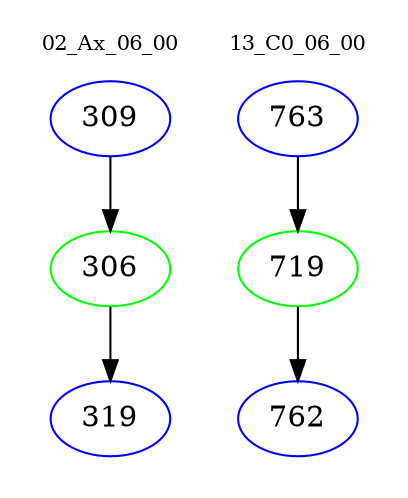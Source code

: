 digraph{
subgraph cluster_0 {
color = white
label = "02_Ax_06_00";
fontsize=10;
T0_309 [label="309", color="blue"]
T0_309 -> T0_306 [color="black"]
T0_306 [label="306", color="green"]
T0_306 -> T0_319 [color="black"]
T0_319 [label="319", color="blue"]
}
subgraph cluster_1 {
color = white
label = "13_C0_06_00";
fontsize=10;
T1_763 [label="763", color="blue"]
T1_763 -> T1_719 [color="black"]
T1_719 [label="719", color="green"]
T1_719 -> T1_762 [color="black"]
T1_762 [label="762", color="blue"]
}
}
